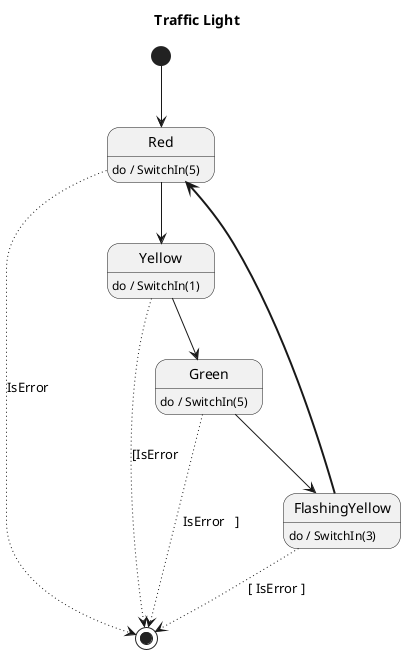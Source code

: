 @startuml

title Traffic Light
[*] --> Red
Red: do / SwitchIn(5)
Red -[dotted]-> [*]: IsError
Red --> Yellow

Yellow: do / SwitchIn(1)
Yellow -[dotted]-> [*]: [IsError
Yellow --> Green

FlashingYellow: do / SwitchIn(3)
FlashingYellow -[dotted]-> [*]: [ IsError ]
FlashingYellow -[bold]-> Red

Green: do / SwitchIn(5)
Green -[dotted]-> [*]:      IsError   ]
Green --> FlashingYellow

@enduml

